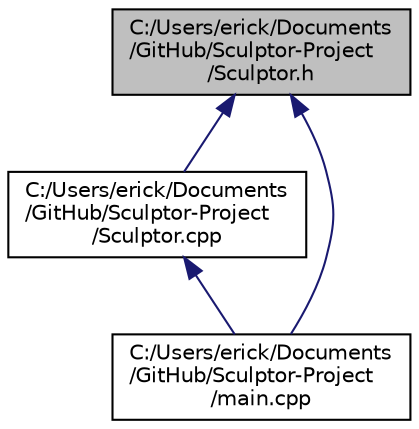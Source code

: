 digraph "C:/Users/erick/Documents/GitHub/Sculptor-Project/Sculptor.h"
{
 // LATEX_PDF_SIZE
  edge [fontname="Helvetica",fontsize="10",labelfontname="Helvetica",labelfontsize="10"];
  node [fontname="Helvetica",fontsize="10",shape=record];
  Node1 [label="C:/Users/erick/Documents\l/GitHub/Sculptor-Project\l/Sculptor.h",height=0.2,width=0.4,color="black", fillcolor="grey75", style="filled", fontcolor="black",tooltip="Class Sculptor - Funções."];
  Node1 -> Node2 [dir="back",color="midnightblue",fontsize="10",style="solid",fontname="Helvetica"];
  Node2 [label="C:/Users/erick/Documents\l/GitHub/Sculptor-Project\l/Sculptor.cpp",height=0.2,width=0.4,color="black", fillcolor="white", style="filled",URL="$_sculptor_8cpp.html",tooltip=" "];
  Node2 -> Node3 [dir="back",color="midnightblue",fontsize="10",style="solid",fontname="Helvetica"];
  Node3 [label="C:/Users/erick/Documents\l/GitHub/Sculptor-Project\l/main.cpp",height=0.2,width=0.4,color="black", fillcolor="white", style="filled",URL="$main_8cpp.html",tooltip=" "];
  Node1 -> Node3 [dir="back",color="midnightblue",fontsize="10",style="solid",fontname="Helvetica"];
}

